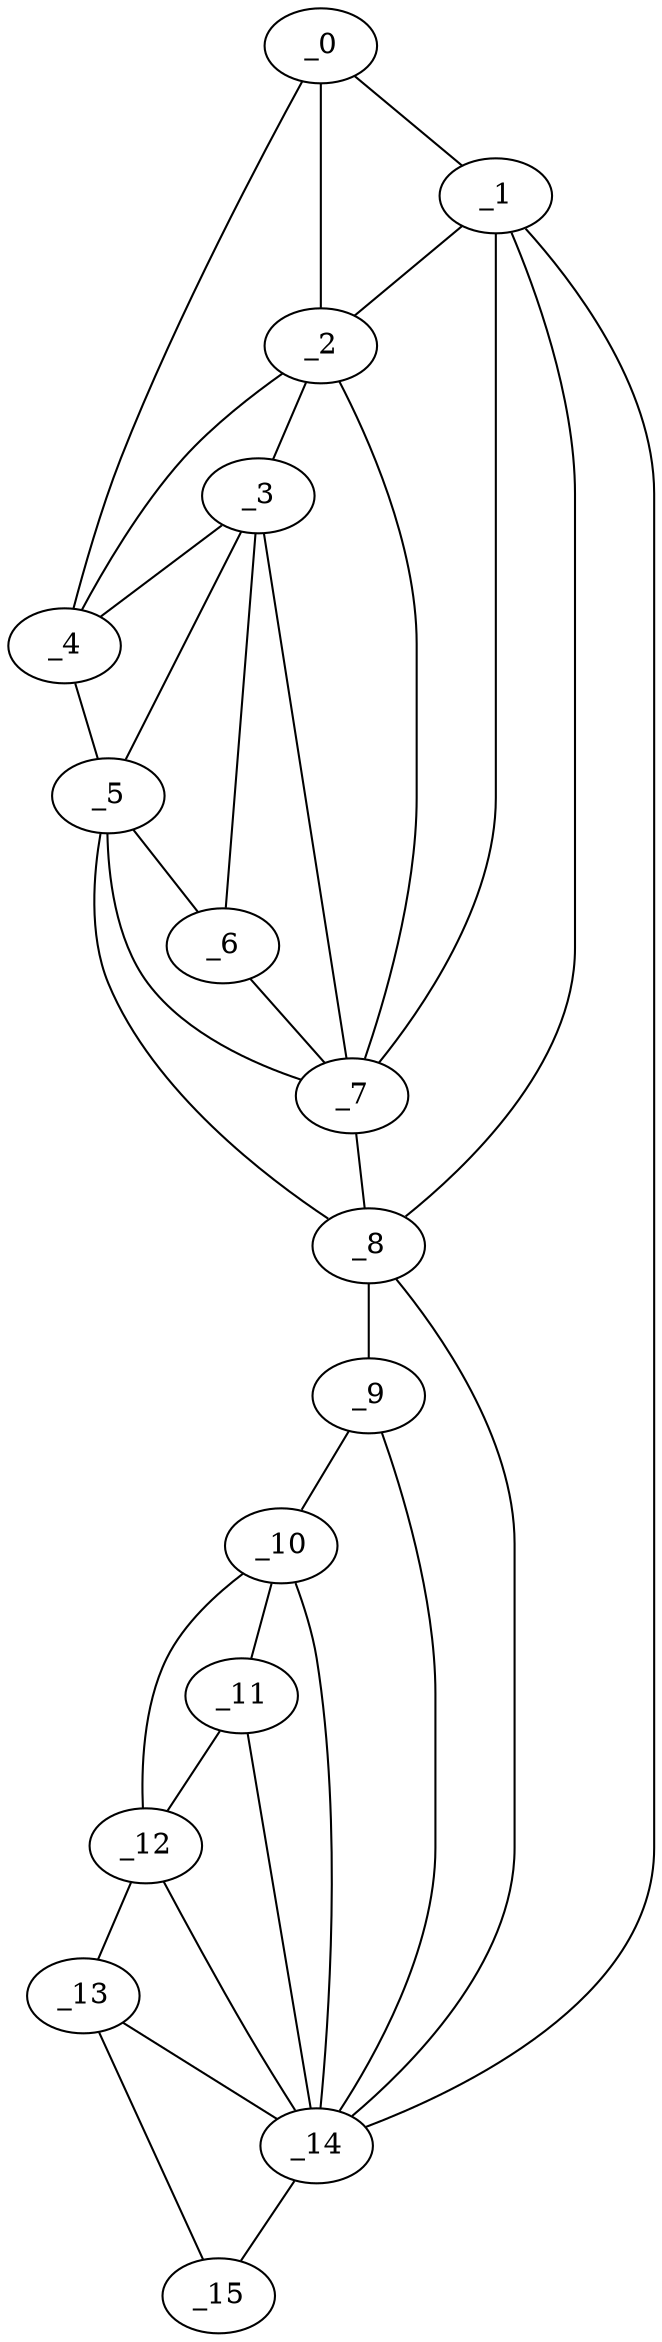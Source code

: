 graph "obj35__25.gxl" {
	_0	 [x=2,
		y=58];
	_1	 [x=2,
		y=63];
	_0 -- _1	 [valence=1];
	_2	 [x=14,
		y=53];
	_0 -- _2	 [valence=2];
	_4	 [x=21,
		y=45];
	_0 -- _4	 [valence=1];
	_1 -- _2	 [valence=1];
	_7	 [x=37,
		y=44];
	_1 -- _7	 [valence=2];
	_8	 [x=41,
		y=43];
	_1 -- _8	 [valence=2];
	_14	 [x=126,
		y=63];
	_1 -- _14	 [valence=1];
	_3	 [x=17,
		y=51];
	_2 -- _3	 [valence=1];
	_2 -- _4	 [valence=1];
	_2 -- _7	 [valence=2];
	_3 -- _4	 [valence=2];
	_5	 [x=24,
		y=44];
	_3 -- _5	 [valence=1];
	_6	 [x=29,
		y=45];
	_3 -- _6	 [valence=2];
	_3 -- _7	 [valence=1];
	_4 -- _5	 [valence=1];
	_5 -- _6	 [valence=1];
	_5 -- _7	 [valence=2];
	_5 -- _8	 [valence=1];
	_6 -- _7	 [valence=2];
	_7 -- _8	 [valence=1];
	_9	 [x=95,
		y=42];
	_8 -- _9	 [valence=1];
	_8 -- _14	 [valence=2];
	_10	 [x=101,
		y=43];
	_9 -- _10	 [valence=1];
	_9 -- _14	 [valence=2];
	_11	 [x=105,
		y=44];
	_10 -- _11	 [valence=2];
	_12	 [x=112,
		y=45];
	_10 -- _12	 [valence=1];
	_10 -- _14	 [valence=1];
	_11 -- _12	 [valence=2];
	_11 -- _14	 [valence=1];
	_13	 [x=121,
		y=49];
	_12 -- _13	 [valence=1];
	_12 -- _14	 [valence=1];
	_13 -- _14	 [valence=2];
	_15	 [x=127,
		y=55];
	_13 -- _15	 [valence=1];
	_14 -- _15	 [valence=1];
}
